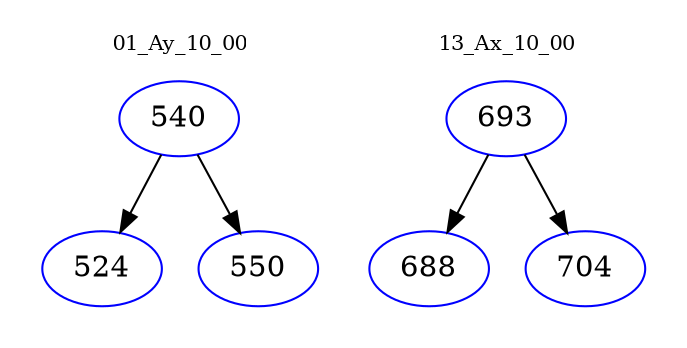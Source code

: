 digraph{
subgraph cluster_0 {
color = white
label = "01_Ay_10_00";
fontsize=10;
T0_540 [label="540", color="blue"]
T0_540 -> T0_524 [color="black"]
T0_524 [label="524", color="blue"]
T0_540 -> T0_550 [color="black"]
T0_550 [label="550", color="blue"]
}
subgraph cluster_1 {
color = white
label = "13_Ax_10_00";
fontsize=10;
T1_693 [label="693", color="blue"]
T1_693 -> T1_688 [color="black"]
T1_688 [label="688", color="blue"]
T1_693 -> T1_704 [color="black"]
T1_704 [label="704", color="blue"]
}
}
